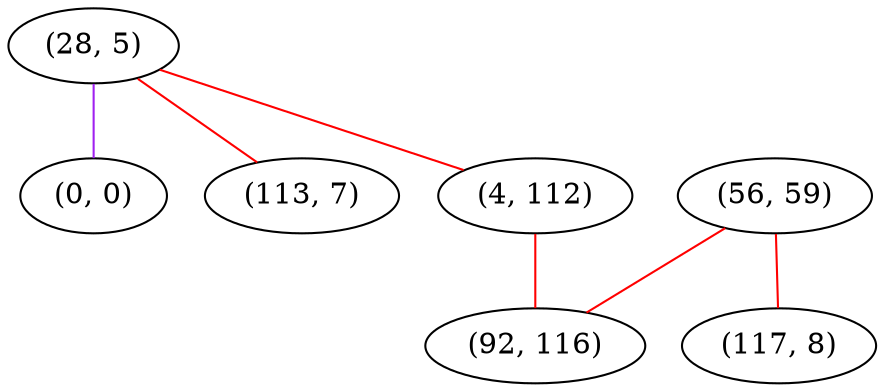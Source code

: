 graph "" {
"(28, 5)";
"(0, 0)";
"(113, 7)";
"(56, 59)";
"(117, 8)";
"(4, 112)";
"(92, 116)";
"(28, 5)" -- "(4, 112)"  [color=red, key=0, weight=1];
"(28, 5)" -- "(0, 0)"  [color=purple, key=0, weight=4];
"(28, 5)" -- "(113, 7)"  [color=red, key=0, weight=1];
"(56, 59)" -- "(92, 116)"  [color=red, key=0, weight=1];
"(56, 59)" -- "(117, 8)"  [color=red, key=0, weight=1];
"(4, 112)" -- "(92, 116)"  [color=red, key=0, weight=1];
}
